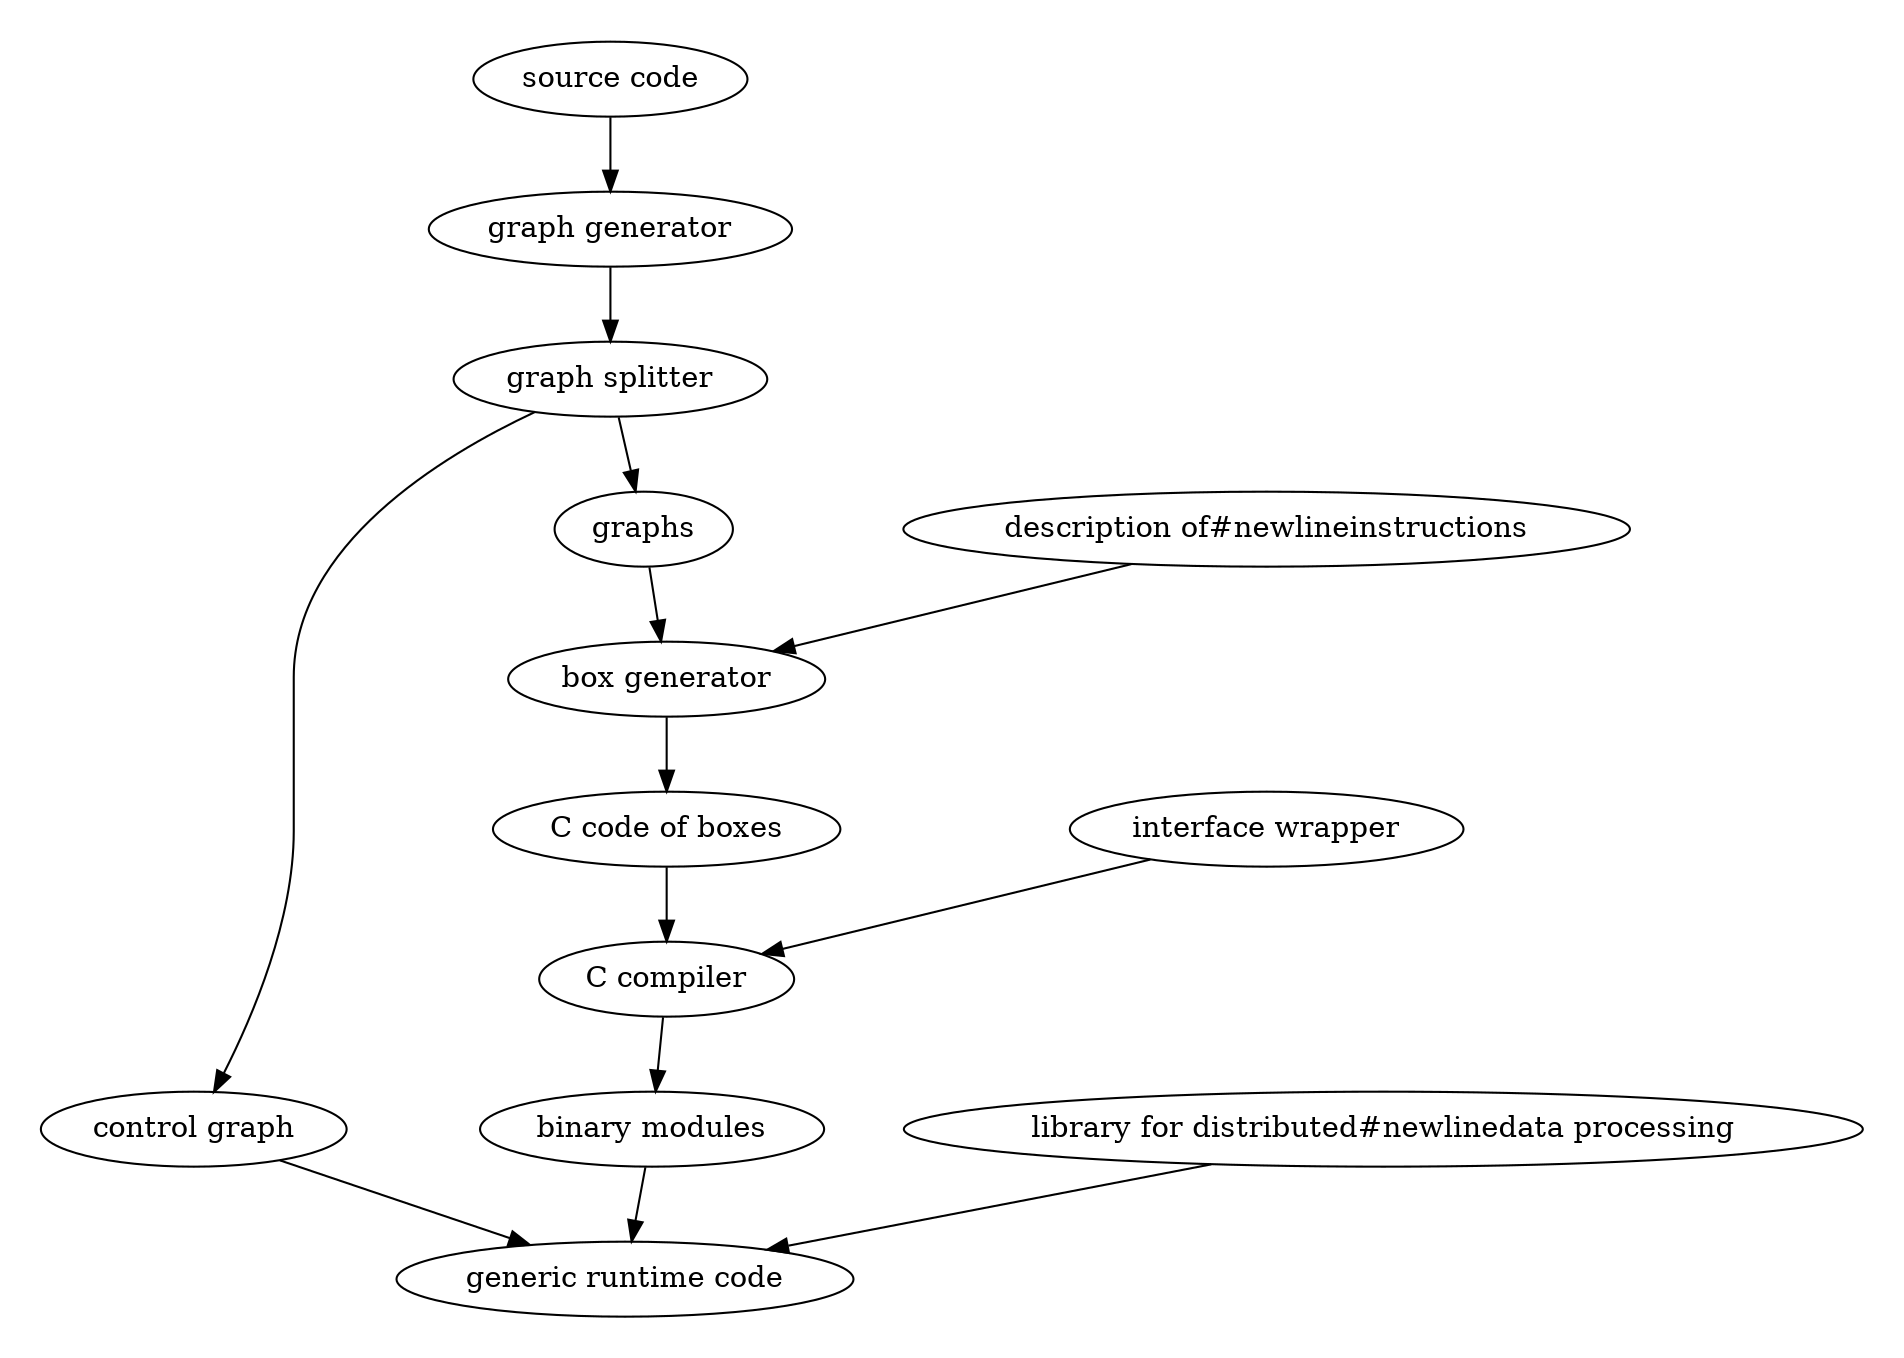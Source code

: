 digraph G{
#verticalLinear
#height=280
#include


  subgraph cluster_j {
    graph[style=invis];
    rankdir=TB;
    g2[label="control graph",shape="ellipse"];
  };

  subgraph cluster_h {
    graph[style=invis];
    rankdir=TB;
    e[label="binary modules",shape="ellipse"];
    a[label="C code of boxes",shape="ellipse"];
    ctb[label="box generator"];
    g[label="graphs",shape="ellipse"];
    splitter[label="graph splitter"];
    generator[label="graph generator"];
    source[label="source code",shape="ellipse"];
    p[label="generic runtime code",shape="ellipse"];
    compiler[label="C compiler"];
    source -> generator -> splitter -> g -> ctb -> a -> compiler -> e -> p;
  };

  subgraph cluster_i {
    graph[style=invis];
    rankdir=TB;
    i[label="description of#newlineinstructions",shape="ellipse"];
    wrapper[label="interface wrapper",shape="ellipse"];
    lib[label="library for distributed#newlinedata processing",shape="ellipse"];
    dm0[style=invis];
    dm1[style=invis];
    i->dm0->wrapper->dm1->lib[style=invis];
  };

  i -> ctb;
  wrapper->compiler;
  lib->p;
  splitter -> g2 -> p;
}
